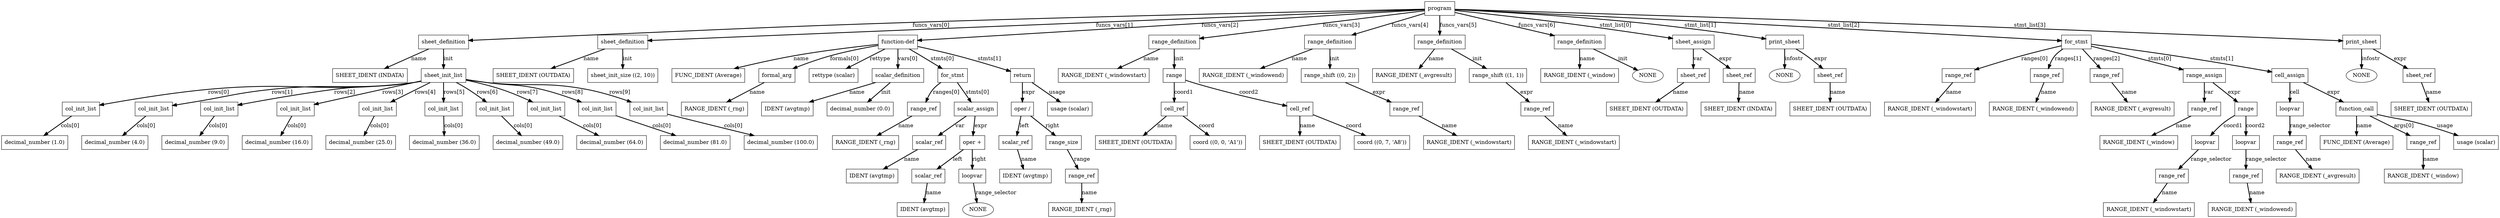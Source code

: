 digraph parsetree {
    ratio=fill
    node [shape="box"]
    edge [style=bold]
    ranksep=equally
    nodesep=0.5
    rankdir = TB
    clusterrank = local
N0 [label="program"]
N1 [label="sheet_definition"]
N2 [label="SHEET_IDENT (INDATA)"]
N1->N2 [label="name"]
N3 [label="sheet_init_list"]
N4 [label="col_init_list"]
N5 [label="decimal_number (1.0)"]
N4->N5 [label="cols[0]"]
N3->N4 [label="rows[0]"]
N6 [label="col_init_list"]
N7 [label="decimal_number (4.0)"]
N6->N7 [label="cols[0]"]
N3->N6 [label="rows[1]"]
N8 [label="col_init_list"]
N9 [label="decimal_number (9.0)"]
N8->N9 [label="cols[0]"]
N3->N8 [label="rows[2]"]
N10 [label="col_init_list"]
N11 [label="decimal_number (16.0)"]
N10->N11 [label="cols[0]"]
N3->N10 [label="rows[3]"]
N12 [label="col_init_list"]
N13 [label="decimal_number (25.0)"]
N12->N13 [label="cols[0]"]
N3->N12 [label="rows[4]"]
N14 [label="col_init_list"]
N15 [label="decimal_number (36.0)"]
N14->N15 [label="cols[0]"]
N3->N14 [label="rows[5]"]
N16 [label="col_init_list"]
N17 [label="decimal_number (49.0)"]
N16->N17 [label="cols[0]"]
N3->N16 [label="rows[6]"]
N18 [label="col_init_list"]
N19 [label="decimal_number (64.0)"]
N18->N19 [label="cols[0]"]
N3->N18 [label="rows[7]"]
N20 [label="col_init_list"]
N21 [label="decimal_number (81.0)"]
N20->N21 [label="cols[0]"]
N3->N20 [label="rows[8]"]
N22 [label="col_init_list"]
N23 [label="decimal_number (100.0)"]
N22->N23 [label="cols[0]"]
N3->N22 [label="rows[9]"]
N1->N3 [label="init"]
N0->N1 [label="funcs_vars[0]"]
N24 [label="sheet_definition"]
N25 [label="SHEET_IDENT (OUTDATA)"]
N24->N25 [label="name"]
N26 [label="sheet_init_size ((2, 10))"]
N24->N26 [label="init"]
N0->N24 [label="funcs_vars[1]"]
N27 [label="function-def"]
N28 [label="FUNC_IDENT (Average)"]
N27->N28 [label="name"]
N29 [label="formal_arg"]
N30 [label="RANGE_IDENT (_rng)"]
N29->N30 [label="name"]
N27->N29 [label="formals[0]"]
N31 [label="rettype (scalar)"]
N27->N31 [label="rettype"]
N32 [label="scalar_definition"]
N33 [label="IDENT (avgtmp)"]
N32->N33 [label="name"]
N34 [label="decimal_number (0.0)"]
N32->N34 [label="init"]
N27->N32 [label="vars[0]"]
N35 [label="for_stmt"]
N36 [label="range_ref"]
N37 [label="RANGE_IDENT (_rng)"]
N36->N37 [label="name"]
N35->N36 [label="ranges[0]"]
N38 [label="scalar_assign"]
N39 [label="scalar_ref"]
N40 [label="IDENT (avgtmp)"]
N39->N40 [label="name"]
N38->N39 [label="var"]
N41 [label="oper +"]
N42 [label="scalar_ref"]
N43 [label="IDENT (avgtmp)"]
N42->N43 [label="name"]
N41->N42 [label="left"]
N44 [label="loopvar"]
N45 [shape="ellipse", label="NONE"]
N44->N45 [label="range_selector"]
N41->N44 [label="right"]
N38->N41 [label="expr"]
N35->N38 [label="stmts[0]"]
N27->N35 [label="stmts[0]"]
N46 [label="return"]
N47 [label="oper /"]
N48 [label="scalar_ref"]
N49 [label="IDENT (avgtmp)"]
N48->N49 [label="name"]
N47->N48 [label="left"]
N50 [label="range_size"]
N51 [label="range_ref"]
N52 [label="RANGE_IDENT (_rng)"]
N51->N52 [label="name"]
N50->N51 [label="range"]
N47->N50 [label="right"]
N46->N47 [label="expr"]
N53 [label="usage (scalar)"]
N46->N53 [label="usage"]
N27->N46 [label="stmts[1]"]
N0->N27 [label="funcs_vars[2]"]
N54 [label="range_definition"]
N55 [label="RANGE_IDENT (_windowstart)"]
N54->N55 [label="name"]
N56 [label="range"]
N57 [label="cell_ref"]
N58 [label="SHEET_IDENT (OUTDATA)"]
N57->N58 [label="name"]
N59 [label="coord ((0, 0, 'A1'))"]
N57->N59 [label="coord"]
N56->N57 [label="coord1"]
N60 [label="cell_ref"]
N61 [label="SHEET_IDENT (OUTDATA)"]
N60->N61 [label="name"]
N62 [label="coord ((0, 7, 'A8'))"]
N60->N62 [label="coord"]
N56->N60 [label="coord2"]
N54->N56 [label="init"]
N0->N54 [label="funcs_vars[3]"]
N63 [label="range_definition"]
N64 [label="RANGE_IDENT (_windowend)"]
N63->N64 [label="name"]
N65 [label="range_shift ((0, 2))"]
N66 [label="range_ref"]
N67 [label="RANGE_IDENT (_windowstart)"]
N66->N67 [label="name"]
N65->N66 [label="expr"]
N63->N65 [label="init"]
N0->N63 [label="funcs_vars[4]"]
N68 [label="range_definition"]
N69 [label="RANGE_IDENT (_avgresult)"]
N68->N69 [label="name"]
N70 [label="range_shift ((1, 1))"]
N71 [label="range_ref"]
N72 [label="RANGE_IDENT (_windowstart)"]
N71->N72 [label="name"]
N70->N71 [label="expr"]
N68->N70 [label="init"]
N0->N68 [label="funcs_vars[5]"]
N73 [label="range_definition"]
N74 [label="RANGE_IDENT (_window)"]
N73->N74 [label="name"]
N75 [shape="ellipse", label="NONE"]
N73->N75 [label="init"]
N0->N73 [label="funcs_vars[6]"]
N76 [label="sheet_assign"]
N77 [label="sheet_ref"]
N78 [label="SHEET_IDENT (OUTDATA)"]
N77->N78 [label="name"]
N76->N77 [label="var"]
N79 [label="sheet_ref"]
N80 [label="SHEET_IDENT (INDATA)"]
N79->N80 [label="name"]
N76->N79 [label="expr"]
N0->N76 [label="stmt_list[0]"]
N81 [label="print_sheet"]
N82 [shape="ellipse", label="NONE"]
N81->N82 [label="infostr"]
N83 [label="sheet_ref"]
N84 [label="SHEET_IDENT (OUTDATA)"]
N83->N84 [label="name"]
N81->N83 [label="expr"]
N0->N81 [label="stmt_list[1]"]
N85 [label="for_stmt"]
N86 [label="range_ref"]
N87 [label="RANGE_IDENT (_windowstart)"]
N86->N87 [label="name"]
N85->N86 [label="ranges[0]"]
N88 [label="range_ref"]
N89 [label="RANGE_IDENT (_windowend)"]
N88->N89 [label="name"]
N85->N88 [label="ranges[1]"]
N90 [label="range_ref"]
N91 [label="RANGE_IDENT (_avgresult)"]
N90->N91 [label="name"]
N85->N90 [label="ranges[2]"]
N92 [label="range_assign"]
N93 [label="range_ref"]
N94 [label="RANGE_IDENT (_window)"]
N93->N94 [label="name"]
N92->N93 [label="var"]
N95 [label="range"]
N96 [label="loopvar"]
N97 [label="range_ref"]
N98 [label="RANGE_IDENT (_windowstart)"]
N97->N98 [label="name"]
N96->N97 [label="range_selector"]
N95->N96 [label="coord1"]
N99 [label="loopvar"]
N100 [label="range_ref"]
N101 [label="RANGE_IDENT (_windowend)"]
N100->N101 [label="name"]
N99->N100 [label="range_selector"]
N95->N99 [label="coord2"]
N92->N95 [label="expr"]
N85->N92 [label="stmts[0]"]
N102 [label="cell_assign"]
N103 [label="loopvar"]
N104 [label="range_ref"]
N105 [label="RANGE_IDENT (_avgresult)"]
N104->N105 [label="name"]
N103->N104 [label="range_selector"]
N102->N103 [label="cell"]
N106 [label="function_call"]
N107 [label="FUNC_IDENT (Average)"]
N106->N107 [label="name"]
N108 [label="range_ref"]
N109 [label="RANGE_IDENT (_window)"]
N108->N109 [label="name"]
N106->N108 [label="args[0]"]
N110 [label="usage (scalar)"]
N106->N110 [label="usage"]
N102->N106 [label="expr"]
N85->N102 [label="stmts[1]"]
N0->N85 [label="stmt_list[2]"]
N111 [label="print_sheet"]
N112 [shape="ellipse", label="NONE"]
N111->N112 [label="infostr"]
N113 [label="sheet_ref"]
N114 [label="SHEET_IDENT (OUTDATA)"]
N113->N114 [label="name"]
N111->N113 [label="expr"]
N0->N111 [label="stmt_list[3]"]
}
